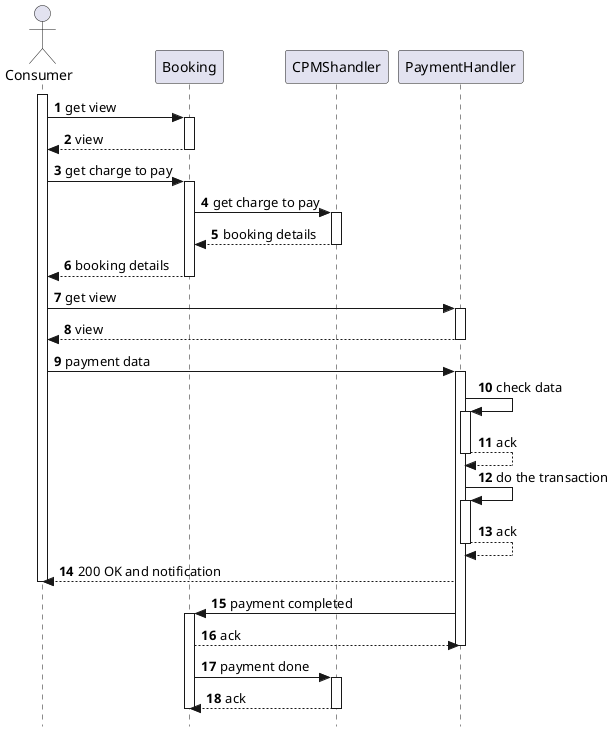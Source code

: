 @startuml

skinparam style strictuml
autonumber

actor Consumer as user
participant Booking as booking
participant CPMShandler as cpms
participant PaymentHandler as payment

activate user
user -> booking : get view
activate booking
booking --> user : view
deactivate booking

user -> booking : get charge to pay
activate booking
booking -> cpms : get charge to pay
activate cpms
cpms --> booking : booking details
deactivate cpms
booking --> user : booking details
deactivate booking

user -> payment : get view
activate payment
payment --> user : view
deactivate payment

user -> payment : payment data
activate payment
payment -> payment : check data
activate payment
payment --> payment : ack
deactivate payment
payment -> payment : do the transaction
activate payment
payment --> payment : ack
deactivate payment
payment --> user : 200 OK and notification
deactivate user
payment -> booking : payment completed
activate booking
booking --> payment : ack
deactivate payment
booking -> cpms : payment done
activate cpms
cpms --> booking : ack
deactivate cpms
deactivate booking

@enduml
